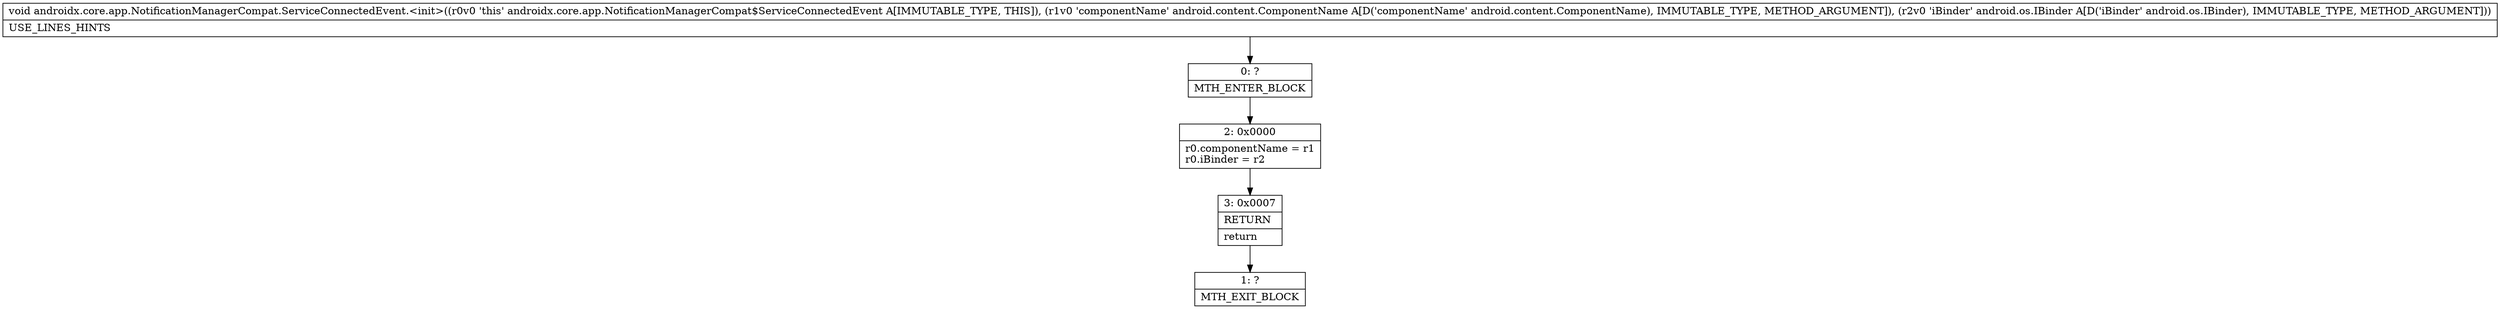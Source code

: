 digraph "CFG forandroidx.core.app.NotificationManagerCompat.ServiceConnectedEvent.\<init\>(Landroid\/content\/ComponentName;Landroid\/os\/IBinder;)V" {
Node_0 [shape=record,label="{0\:\ ?|MTH_ENTER_BLOCK\l}"];
Node_2 [shape=record,label="{2\:\ 0x0000|r0.componentName = r1\lr0.iBinder = r2\l}"];
Node_3 [shape=record,label="{3\:\ 0x0007|RETURN\l|return\l}"];
Node_1 [shape=record,label="{1\:\ ?|MTH_EXIT_BLOCK\l}"];
MethodNode[shape=record,label="{void androidx.core.app.NotificationManagerCompat.ServiceConnectedEvent.\<init\>((r0v0 'this' androidx.core.app.NotificationManagerCompat$ServiceConnectedEvent A[IMMUTABLE_TYPE, THIS]), (r1v0 'componentName' android.content.ComponentName A[D('componentName' android.content.ComponentName), IMMUTABLE_TYPE, METHOD_ARGUMENT]), (r2v0 'iBinder' android.os.IBinder A[D('iBinder' android.os.IBinder), IMMUTABLE_TYPE, METHOD_ARGUMENT]))  | USE_LINES_HINTS\l}"];
MethodNode -> Node_0;Node_0 -> Node_2;
Node_2 -> Node_3;
Node_3 -> Node_1;
}

